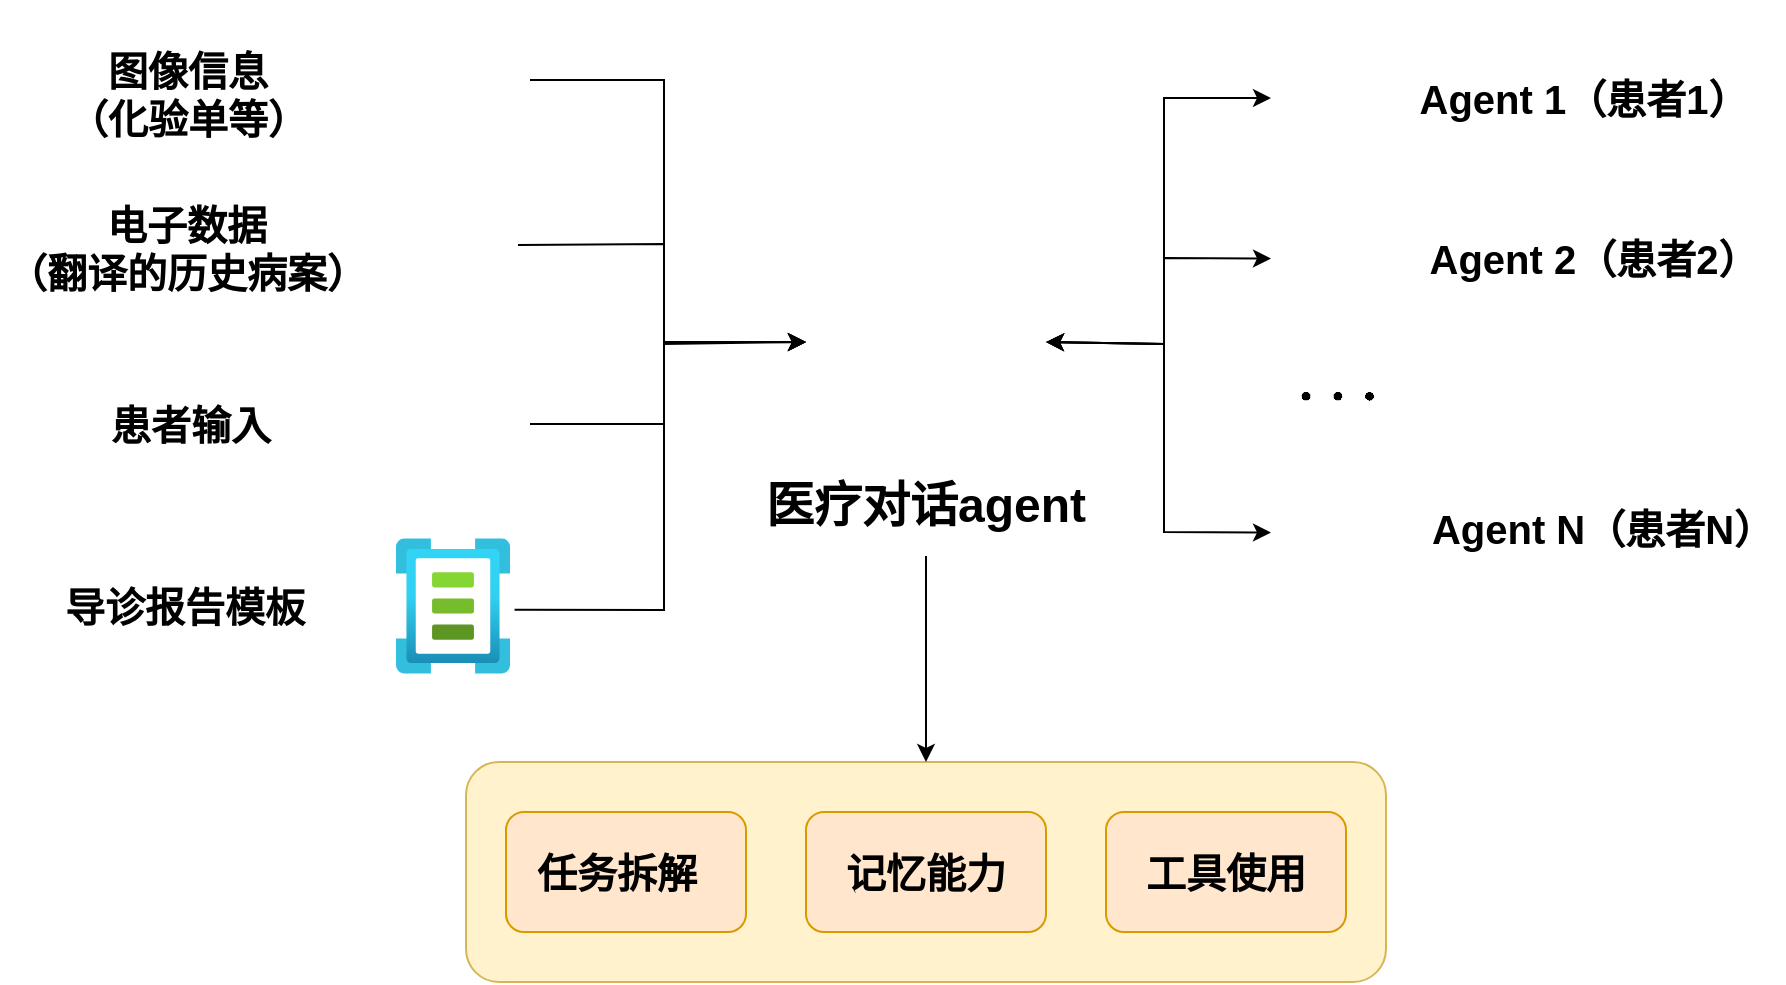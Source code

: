 <mxfile version="24.2.5" type="github">
  <diagram name="第 1 页" id="Ym5PA6LfhvZpyoDTt8RO">
    <mxGraphModel dx="1209" dy="718" grid="1" gridSize="10" guides="1" tooltips="1" connect="1" arrows="1" fold="1" page="1" pageScale="1" pageWidth="1169" pageHeight="827" math="1" shadow="0">
      <root>
        <mxCell id="0" />
        <mxCell id="1" parent="0" />
        <mxCell id="dlmROcqRDnSoijbCHZra-30" value="" style="rounded=1;whiteSpace=wrap;html=1;fillColor=#fff2cc;strokeColor=#d6b656;" vertex="1" parent="1">
          <mxGeometry x="361" y="559" width="460" height="110" as="geometry" />
        </mxCell>
        <mxCell id="dlmROcqRDnSoijbCHZra-1" value="" style="shape=image;html=1;verticalAlign=top;verticalLabelPosition=bottom;labelBackgroundColor=#ffffff;imageAspect=0;aspect=fixed;image=https://cdn1.iconfinder.com/data/icons/unicons-line-vol-1/24/brain-128.png" vertex="1" parent="1">
          <mxGeometry x="531" y="289" width="120" height="120" as="geometry" />
        </mxCell>
        <mxCell id="dlmROcqRDnSoijbCHZra-26" style="edgeStyle=orthogonalEdgeStyle;rounded=0;orthogonalLoop=1;jettySize=auto;html=1;entryX=0.5;entryY=0;entryDx=0;entryDy=0;" edge="1" parent="1" source="dlmROcqRDnSoijbCHZra-2" target="dlmROcqRDnSoijbCHZra-30">
          <mxGeometry relative="1" as="geometry">
            <mxPoint x="591" y="540" as="targetPoint" />
          </mxGeometry>
        </mxCell>
        <mxCell id="dlmROcqRDnSoijbCHZra-2" value="&lt;font size=&quot;1&quot; face=&quot;Helvetica&quot; style=&quot;&quot;&gt;&lt;b style=&quot;font-size: 24px;&quot;&gt;医疗对话agent&lt;/b&gt;&lt;/font&gt;" style="text;html=1;align=center;verticalAlign=middle;whiteSpace=wrap;rounded=0;" vertex="1" parent="1">
          <mxGeometry x="501" y="406" width="180" height="50" as="geometry" />
        </mxCell>
        <mxCell id="dlmROcqRDnSoijbCHZra-5" value="" style="shape=image;html=1;verticalAlign=top;verticalLabelPosition=bottom;labelBackgroundColor=#ffffff;imageAspect=0;aspect=fixed;image=https://cdn4.iconfinder.com/data/icons/evil-icons-user-interface/64/picture-128.png" vertex="1" parent="1">
          <mxGeometry x="313" y="178" width="80" height="80" as="geometry" />
        </mxCell>
        <mxCell id="dlmROcqRDnSoijbCHZra-10" value="" style="image;aspect=fixed;html=1;points=[];align=center;fontSize=12;image=img/lib/azure2/other/Template_Specs.svg;" vertex="1" parent="1">
          <mxGeometry x="326" y="447" width="57.0" height="68" as="geometry" />
        </mxCell>
        <mxCell id="dlmROcqRDnSoijbCHZra-11" value="" style="shape=image;html=1;verticalAlign=top;verticalLabelPosition=bottom;labelBackgroundColor=#ffffff;imageAspect=0;aspect=fixed;image=https://cdn1.iconfinder.com/data/icons/unicons-line-vol-3/24/file-question-128.png" vertex="1" parent="1">
          <mxGeometry x="313" y="350" width="80" height="80" as="geometry" />
        </mxCell>
        <mxCell id="dlmROcqRDnSoijbCHZra-13" value="&lt;font face=&quot;Helvetica&quot; style=&quot;font-size: 20px;&quot;&gt;&lt;b&gt;图像信息&lt;/b&gt;&lt;/font&gt;&lt;div&gt;&lt;font face=&quot;Helvetica&quot; style=&quot;font-size: 20px;&quot;&gt;&lt;b&gt;（&lt;/b&gt;&lt;/font&gt;&lt;span style=&quot;background-color: initial; font-size: 20px;&quot;&gt;&lt;b&gt;化验单等&lt;/b&gt;&lt;/span&gt;&lt;b style=&quot;font-size: 20px; background-color: initial;&quot;&gt;）&lt;/b&gt;&lt;/div&gt;" style="text;html=1;align=center;verticalAlign=middle;whiteSpace=wrap;rounded=0;" vertex="1" parent="1">
          <mxGeometry x="131.5" y="197.5" width="180" height="55" as="geometry" />
        </mxCell>
        <mxCell id="dlmROcqRDnSoijbCHZra-14" value="&lt;font face=&quot;Helvetica&quot; style=&quot;font-size: 20px;&quot;&gt;&lt;b&gt;电子数据&lt;/b&gt;&lt;/font&gt;&lt;div&gt;&lt;font face=&quot;Helvetica&quot; style=&quot;font-size: 20px;&quot;&gt;&lt;b&gt;（翻译的历史病案&lt;/b&gt;&lt;/font&gt;&lt;b style=&quot;font-size: 20px; background-color: initial;&quot;&gt;）&lt;/b&gt;&lt;/div&gt;" style="text;html=1;align=center;verticalAlign=middle;whiteSpace=wrap;rounded=0;" vertex="1" parent="1">
          <mxGeometry x="130" y="274" width="183" height="55" as="geometry" />
        </mxCell>
        <mxCell id="dlmROcqRDnSoijbCHZra-15" value="&lt;span style=&quot;font-size: 20px;&quot;&gt;&lt;b&gt;患者输入&lt;/b&gt;&lt;/span&gt;" style="text;html=1;align=center;verticalAlign=middle;whiteSpace=wrap;rounded=0;" vertex="1" parent="1">
          <mxGeometry x="131.5" y="362.5" width="183" height="55" as="geometry" />
        </mxCell>
        <mxCell id="dlmROcqRDnSoijbCHZra-16" value="&lt;span style=&quot;font-size: 20px;&quot;&gt;&lt;b&gt;导诊报告模板&lt;/b&gt;&lt;/span&gt;" style="text;html=1;align=center;verticalAlign=middle;whiteSpace=wrap;rounded=0;" vertex="1" parent="1">
          <mxGeometry x="128.5" y="453.5" width="183" height="55" as="geometry" />
        </mxCell>
        <mxCell id="dlmROcqRDnSoijbCHZra-25" value="" style="shape=image;html=1;verticalAlign=top;verticalLabelPosition=bottom;labelBackgroundColor=#ffffff;imageAspect=0;aspect=fixed;image=https://cdn1.iconfinder.com/data/icons/iconoir-vol-3/24/message-text-128.png" vertex="1" parent="1">
          <mxGeometry x="318.5" y="266.25" width="68.5" height="68.5" as="geometry" />
        </mxCell>
        <mxCell id="dlmROcqRDnSoijbCHZra-27" value="&lt;font style=&quot;font-size: 20px;&quot;&gt;&lt;b&gt;任务拆解&lt;span style=&quot;white-space: pre;&quot;&gt;&#x9;&lt;/span&gt;&lt;/b&gt;&lt;/font&gt;" style="rounded=1;whiteSpace=wrap;html=1;fillColor=#ffe6cc;strokeColor=#d79b00;" vertex="1" parent="1">
          <mxGeometry x="381" y="584" width="120" height="60" as="geometry" />
        </mxCell>
        <mxCell id="dlmROcqRDnSoijbCHZra-28" value="&lt;font style=&quot;font-size: 20px;&quot;&gt;&lt;b&gt;记忆能力&lt;/b&gt;&lt;/font&gt;" style="rounded=1;whiteSpace=wrap;html=1;fillColor=#ffe6cc;strokeColor=#d79b00;" vertex="1" parent="1">
          <mxGeometry x="531" y="584" width="120" height="60" as="geometry" />
        </mxCell>
        <mxCell id="dlmROcqRDnSoijbCHZra-29" value="&lt;font style=&quot;font-size: 20px;&quot;&gt;&lt;b&gt;工具使用&lt;/b&gt;&lt;/font&gt;" style="rounded=1;whiteSpace=wrap;html=1;fillColor=#ffe6cc;strokeColor=#d79b00;" vertex="1" parent="1">
          <mxGeometry x="681" y="584" width="120" height="60" as="geometry" />
        </mxCell>
        <mxCell id="dlmROcqRDnSoijbCHZra-34" value="" style="shape=image;html=1;verticalAlign=top;verticalLabelPosition=bottom;labelBackgroundColor=#ffffff;imageAspect=0;aspect=fixed;image=https://cdn1.iconfinder.com/data/icons/unicons-line-vol-1/24/brain-128.png" vertex="1" parent="1">
          <mxGeometry x="763.5" y="274" width="66.5" height="66.5" as="geometry" />
        </mxCell>
        <mxCell id="dlmROcqRDnSoijbCHZra-31" value="" style="endArrow=classic;html=1;rounded=0;exitX=1.04;exitY=0.528;exitDx=0;exitDy=0;exitPerimeter=0;entryX=0;entryY=0.5;entryDx=0;entryDy=0;" edge="1" parent="1" source="dlmROcqRDnSoijbCHZra-10" target="dlmROcqRDnSoijbCHZra-1">
          <mxGeometry width="50" height="50" relative="1" as="geometry">
            <mxPoint x="470" y="570" as="sourcePoint" />
            <mxPoint x="520" y="520" as="targetPoint" />
            <Array as="points">
              <mxPoint x="460" y="483" />
              <mxPoint x="460" y="349" />
            </Array>
          </mxGeometry>
        </mxCell>
        <mxCell id="dlmROcqRDnSoijbCHZra-35" value="" style="shape=image;html=1;verticalAlign=top;verticalLabelPosition=bottom;labelBackgroundColor=#ffffff;imageAspect=0;aspect=fixed;image=https://cdn1.iconfinder.com/data/icons/unicons-line-vol-1/24/brain-128.png" vertex="1" parent="1">
          <mxGeometry x="763.5" y="193.75" width="66.5" height="66.5" as="geometry" />
        </mxCell>
        <mxCell id="dlmROcqRDnSoijbCHZra-36" value="" style="shape=image;html=1;verticalAlign=top;verticalLabelPosition=bottom;labelBackgroundColor=#ffffff;imageAspect=0;aspect=fixed;image=https://cdn1.iconfinder.com/data/icons/unicons-line-vol-1/24/brain-128.png" vertex="1" parent="1">
          <mxGeometry x="763.5" y="409" width="70.5" height="70.5" as="geometry" />
        </mxCell>
        <mxCell id="dlmROcqRDnSoijbCHZra-39" value="&lt;span style=&quot;background-color: rgb(255, 255, 255);&quot;&gt;&lt;font style=&quot;font-size: 30px;&quot;&gt;$$...$$&lt;/font&gt;&lt;/span&gt;" style="text;html=1;align=center;verticalAlign=middle;whiteSpace=wrap;rounded=0;" vertex="1" parent="1">
          <mxGeometry x="753" y="350" width="87.5" height="35.25" as="geometry" />
        </mxCell>
        <mxCell id="dlmROcqRDnSoijbCHZra-44" value="&lt;span style=&quot;font-size: 20px;&quot;&gt;&lt;b&gt;Agent 1（患者1）&lt;/b&gt;&lt;/span&gt;" style="text;html=1;align=center;verticalAlign=middle;whiteSpace=wrap;rounded=0;" vertex="1" parent="1">
          <mxGeometry x="830" y="199.5" width="180" height="55" as="geometry" />
        </mxCell>
        <mxCell id="dlmROcqRDnSoijbCHZra-45" value="&lt;b style=&quot;font-size: 20px;&quot;&gt;Agent 2（患者2）&lt;/b&gt;" style="text;html=1;align=center;verticalAlign=middle;whiteSpace=wrap;rounded=0;" vertex="1" parent="1">
          <mxGeometry x="830" y="279.75" width="190" height="55" as="geometry" />
        </mxCell>
        <mxCell id="dlmROcqRDnSoijbCHZra-46" value="&lt;b style=&quot;font-size: 20px;&quot;&gt;Agent N（患者N）&lt;/b&gt;" style="text;html=1;align=center;verticalAlign=middle;whiteSpace=wrap;rounded=0;" vertex="1" parent="1">
          <mxGeometry x="837.5" y="414" width="182.5" height="55" as="geometry" />
        </mxCell>
        <mxCell id="dlmROcqRDnSoijbCHZra-49" value="" style="endArrow=classic;startArrow=classic;html=1;rounded=0;exitX=1;exitY=0.5;exitDx=0;exitDy=0;entryX=0;entryY=0.5;entryDx=0;entryDy=0;" edge="1" parent="1" source="dlmROcqRDnSoijbCHZra-1" target="dlmROcqRDnSoijbCHZra-35">
          <mxGeometry width="50" height="50" relative="1" as="geometry">
            <mxPoint x="780" y="340" as="sourcePoint" />
            <mxPoint x="830" y="290" as="targetPoint" />
            <Array as="points">
              <mxPoint x="710" y="350" />
              <mxPoint x="710" y="227" />
            </Array>
          </mxGeometry>
        </mxCell>
        <mxCell id="dlmROcqRDnSoijbCHZra-50" value="" style="endArrow=classic;startArrow=classic;html=1;rounded=0;exitX=1;exitY=0.5;exitDx=0;exitDy=0;entryX=0;entryY=0.5;entryDx=0;entryDy=0;" edge="1" parent="1" source="dlmROcqRDnSoijbCHZra-1" target="dlmROcqRDnSoijbCHZra-34">
          <mxGeometry width="50" height="50" relative="1" as="geometry">
            <mxPoint x="780" y="340" as="sourcePoint" />
            <mxPoint x="830" y="290" as="targetPoint" />
            <Array as="points">
              <mxPoint x="710" y="350" />
              <mxPoint x="710" y="307" />
            </Array>
          </mxGeometry>
        </mxCell>
        <mxCell id="dlmROcqRDnSoijbCHZra-52" value="" style="endArrow=classic;startArrow=classic;html=1;rounded=0;exitX=1;exitY=0.5;exitDx=0;exitDy=0;entryX=0;entryY=0.5;entryDx=0;entryDy=0;" edge="1" parent="1" source="dlmROcqRDnSoijbCHZra-1" target="dlmROcqRDnSoijbCHZra-36">
          <mxGeometry width="50" height="50" relative="1" as="geometry">
            <mxPoint x="700" y="380" as="sourcePoint" />
            <mxPoint x="750" y="330" as="targetPoint" />
            <Array as="points">
              <mxPoint x="710" y="350" />
              <mxPoint x="710" y="444" />
            </Array>
          </mxGeometry>
        </mxCell>
        <mxCell id="dlmROcqRDnSoijbCHZra-54" value="" style="endArrow=classic;html=1;rounded=0;exitX=1;exitY=0.5;exitDx=0;exitDy=0;entryX=0;entryY=0.5;entryDx=0;entryDy=0;" edge="1" parent="1" source="dlmROcqRDnSoijbCHZra-25" target="dlmROcqRDnSoijbCHZra-1">
          <mxGeometry width="50" height="50" relative="1" as="geometry">
            <mxPoint x="400" y="400" as="sourcePoint" />
            <mxPoint x="450" y="350" as="targetPoint" />
            <Array as="points">
              <mxPoint x="460" y="300" />
              <mxPoint x="460" y="349" />
            </Array>
          </mxGeometry>
        </mxCell>
        <mxCell id="dlmROcqRDnSoijbCHZra-55" value="" style="endArrow=classic;html=1;rounded=0;exitX=1;exitY=0.5;exitDx=0;exitDy=0;entryX=0;entryY=0.5;entryDx=0;entryDy=0;" edge="1" parent="1" source="dlmROcqRDnSoijbCHZra-11" target="dlmROcqRDnSoijbCHZra-1">
          <mxGeometry width="50" height="50" relative="1" as="geometry">
            <mxPoint x="440" y="400" as="sourcePoint" />
            <mxPoint x="490" y="350" as="targetPoint" />
            <Array as="points">
              <mxPoint x="460" y="390" />
              <mxPoint x="460" y="349" />
            </Array>
          </mxGeometry>
        </mxCell>
        <mxCell id="dlmROcqRDnSoijbCHZra-58" value="" style="endArrow=classic;html=1;rounded=0;exitX=1;exitY=0.5;exitDx=0;exitDy=0;entryX=0;entryY=0.5;entryDx=0;entryDy=0;" edge="1" parent="1" source="dlmROcqRDnSoijbCHZra-5" target="dlmROcqRDnSoijbCHZra-1">
          <mxGeometry width="50" height="50" relative="1" as="geometry">
            <mxPoint x="470" y="390" as="sourcePoint" />
            <mxPoint x="520" y="340" as="targetPoint" />
            <Array as="points">
              <mxPoint x="460" y="218" />
              <mxPoint x="460" y="350" />
            </Array>
          </mxGeometry>
        </mxCell>
      </root>
    </mxGraphModel>
  </diagram>
</mxfile>
